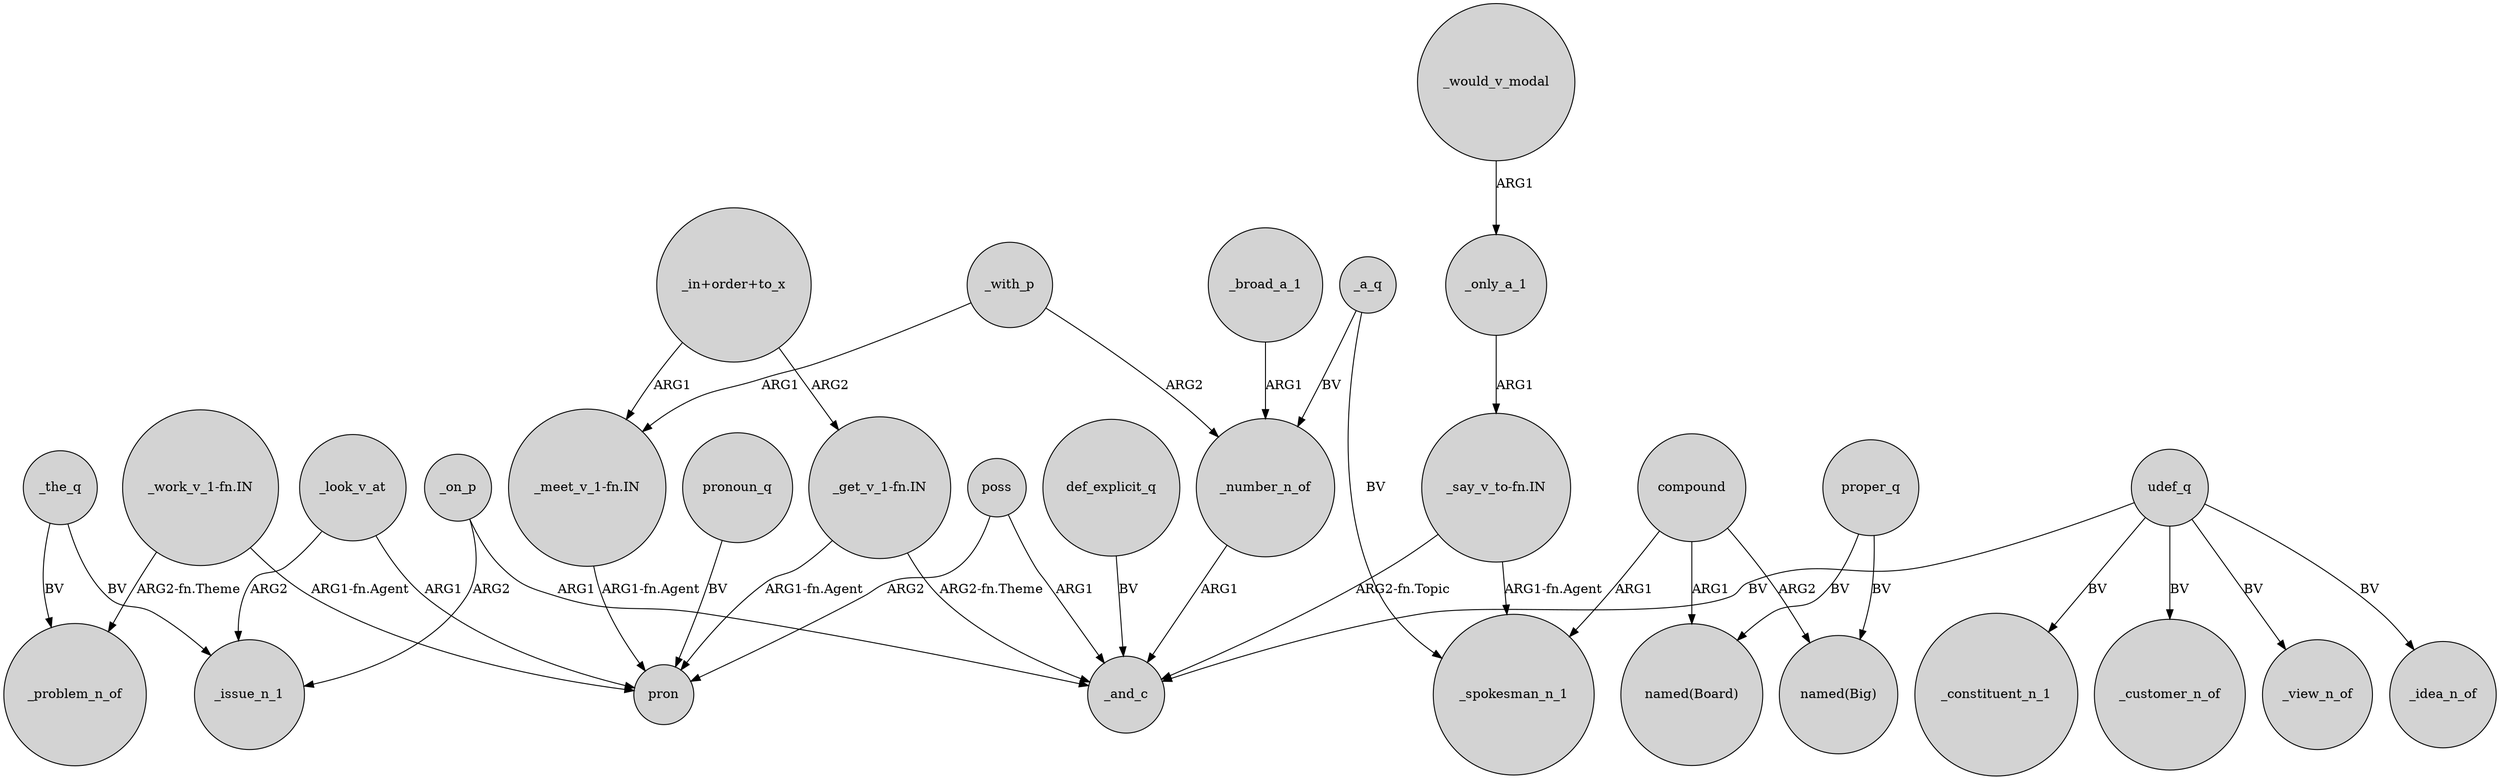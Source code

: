 digraph {
	node [shape=circle style=filled]
	_a_q -> _number_n_of [label=BV]
	poss -> pron [label=ARG2]
	poss -> _and_c [label=ARG1]
	_only_a_1 -> "_say_v_to-fn.IN" [label=ARG1]
	def_explicit_q -> _and_c [label=BV]
	udef_q -> _idea_n_of [label=BV]
	_the_q -> _problem_n_of [label=BV]
	_on_p -> _and_c [label=ARG1]
	"_work_v_1-fn.IN" -> _problem_n_of [label="ARG2-fn.Theme"]
	_look_v_at -> _issue_n_1 [label=ARG2]
	proper_q -> "named(Board)" [label=BV]
	_the_q -> _issue_n_1 [label=BV]
	udef_q -> _constituent_n_1 [label=BV]
	"_in+order+to_x" -> "_get_v_1-fn.IN" [label=ARG2]
	"_say_v_to-fn.IN" -> _spokesman_n_1 [label="ARG1-fn.Agent"]
	pronoun_q -> pron [label=BV]
	_would_v_modal -> _only_a_1 [label=ARG1]
	_on_p -> _issue_n_1 [label=ARG2]
	compound -> "named(Board)" [label=ARG1]
	compound -> _spokesman_n_1 [label=ARG1]
	_broad_a_1 -> _number_n_of [label=ARG1]
	"_work_v_1-fn.IN" -> pron [label="ARG1-fn.Agent"]
	"_get_v_1-fn.IN" -> pron [label="ARG1-fn.Agent"]
	udef_q -> _customer_n_of [label=BV]
	"_say_v_to-fn.IN" -> _and_c [label="ARG2-fn.Topic"]
	_number_n_of -> _and_c [label=ARG1]
	_with_p -> "_meet_v_1-fn.IN" [label=ARG1]
	"_get_v_1-fn.IN" -> _and_c [label="ARG2-fn.Theme"]
	"_meet_v_1-fn.IN" -> pron [label="ARG1-fn.Agent"]
	_a_q -> _spokesman_n_1 [label=BV]
	compound -> "named(Big)" [label=ARG2]
	udef_q -> _and_c [label=BV]
	"_in+order+to_x" -> "_meet_v_1-fn.IN" [label=ARG1]
	udef_q -> _view_n_of [label=BV]
	_with_p -> _number_n_of [label=ARG2]
	_look_v_at -> pron [label=ARG1]
	proper_q -> "named(Big)" [label=BV]
}
